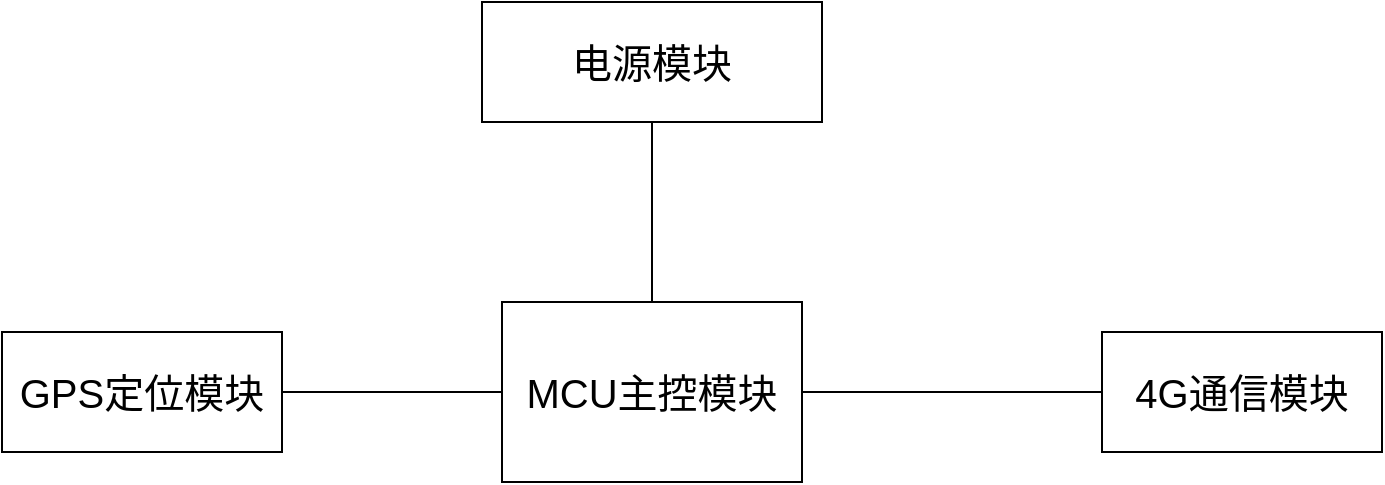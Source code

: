 <mxfile version="14.6.1" type="github">
  <diagram id="prtHgNgQTEPvFCAcTncT" name="Page-1">
    <mxGraphModel dx="782" dy="475" grid="1" gridSize="10" guides="1" tooltips="1" connect="1" arrows="1" fold="1" page="1" pageScale="1" pageWidth="827" pageHeight="1169" math="0" shadow="0">
      <root>
        <mxCell id="0" />
        <mxCell id="1" parent="0" />
        <mxCell id="U5vWFc3CAkQ7vRzJTkAJ-3" value="&lt;font style=&quot;font-size: 20px&quot;&gt;电源模块&lt;/font&gt;" style="rounded=0;whiteSpace=wrap;html=1;" vertex="1" parent="1">
          <mxGeometry x="280" y="220" width="170" height="60" as="geometry" />
        </mxCell>
        <mxCell id="U5vWFc3CAkQ7vRzJTkAJ-4" value="&lt;font style=&quot;font-size: 20px&quot;&gt;MCU主控模块&lt;/font&gt;" style="rounded=0;whiteSpace=wrap;html=1;" vertex="1" parent="1">
          <mxGeometry x="290" y="370" width="150" height="90" as="geometry" />
        </mxCell>
        <mxCell id="U5vWFc3CAkQ7vRzJTkAJ-5" value="&lt;font style=&quot;font-size: 20px&quot;&gt;GPS定位模块&lt;/font&gt;" style="rounded=0;whiteSpace=wrap;html=1;" vertex="1" parent="1">
          <mxGeometry x="40" y="385" width="140" height="60" as="geometry" />
        </mxCell>
        <mxCell id="U5vWFc3CAkQ7vRzJTkAJ-6" value="&lt;font style=&quot;font-size: 20px&quot;&gt;4G通信模块&lt;/font&gt;" style="rounded=0;whiteSpace=wrap;html=1;" vertex="1" parent="1">
          <mxGeometry x="590" y="385" width="140" height="60" as="geometry" />
        </mxCell>
        <mxCell id="U5vWFc3CAkQ7vRzJTkAJ-7" value="" style="endArrow=none;html=1;exitX=0.5;exitY=0;exitDx=0;exitDy=0;" edge="1" parent="1" source="U5vWFc3CAkQ7vRzJTkAJ-4" target="U5vWFc3CAkQ7vRzJTkAJ-3">
          <mxGeometry width="50" height="50" relative="1" as="geometry">
            <mxPoint x="380" y="370" as="sourcePoint" />
            <mxPoint x="430" y="320" as="targetPoint" />
            <Array as="points" />
          </mxGeometry>
        </mxCell>
        <mxCell id="U5vWFc3CAkQ7vRzJTkAJ-8" value="" style="endArrow=none;html=1;entryX=0;entryY=0.5;entryDx=0;entryDy=0;exitX=1;exitY=0.5;exitDx=0;exitDy=0;" edge="1" parent="1" source="U5vWFc3CAkQ7vRzJTkAJ-5" target="U5vWFc3CAkQ7vRzJTkAJ-4">
          <mxGeometry width="50" height="50" relative="1" as="geometry">
            <mxPoint x="180" y="410" as="sourcePoint" />
            <mxPoint x="230" y="360" as="targetPoint" />
          </mxGeometry>
        </mxCell>
        <mxCell id="U5vWFc3CAkQ7vRzJTkAJ-9" value="" style="endArrow=none;html=1;entryX=0;entryY=0.5;entryDx=0;entryDy=0;exitX=1;exitY=0.5;exitDx=0;exitDy=0;" edge="1" parent="1" source="U5vWFc3CAkQ7vRzJTkAJ-4" target="U5vWFc3CAkQ7vRzJTkAJ-6">
          <mxGeometry width="50" height="50" relative="1" as="geometry">
            <mxPoint x="440" y="420" as="sourcePoint" />
            <mxPoint x="490" y="370" as="targetPoint" />
          </mxGeometry>
        </mxCell>
      </root>
    </mxGraphModel>
  </diagram>
</mxfile>
